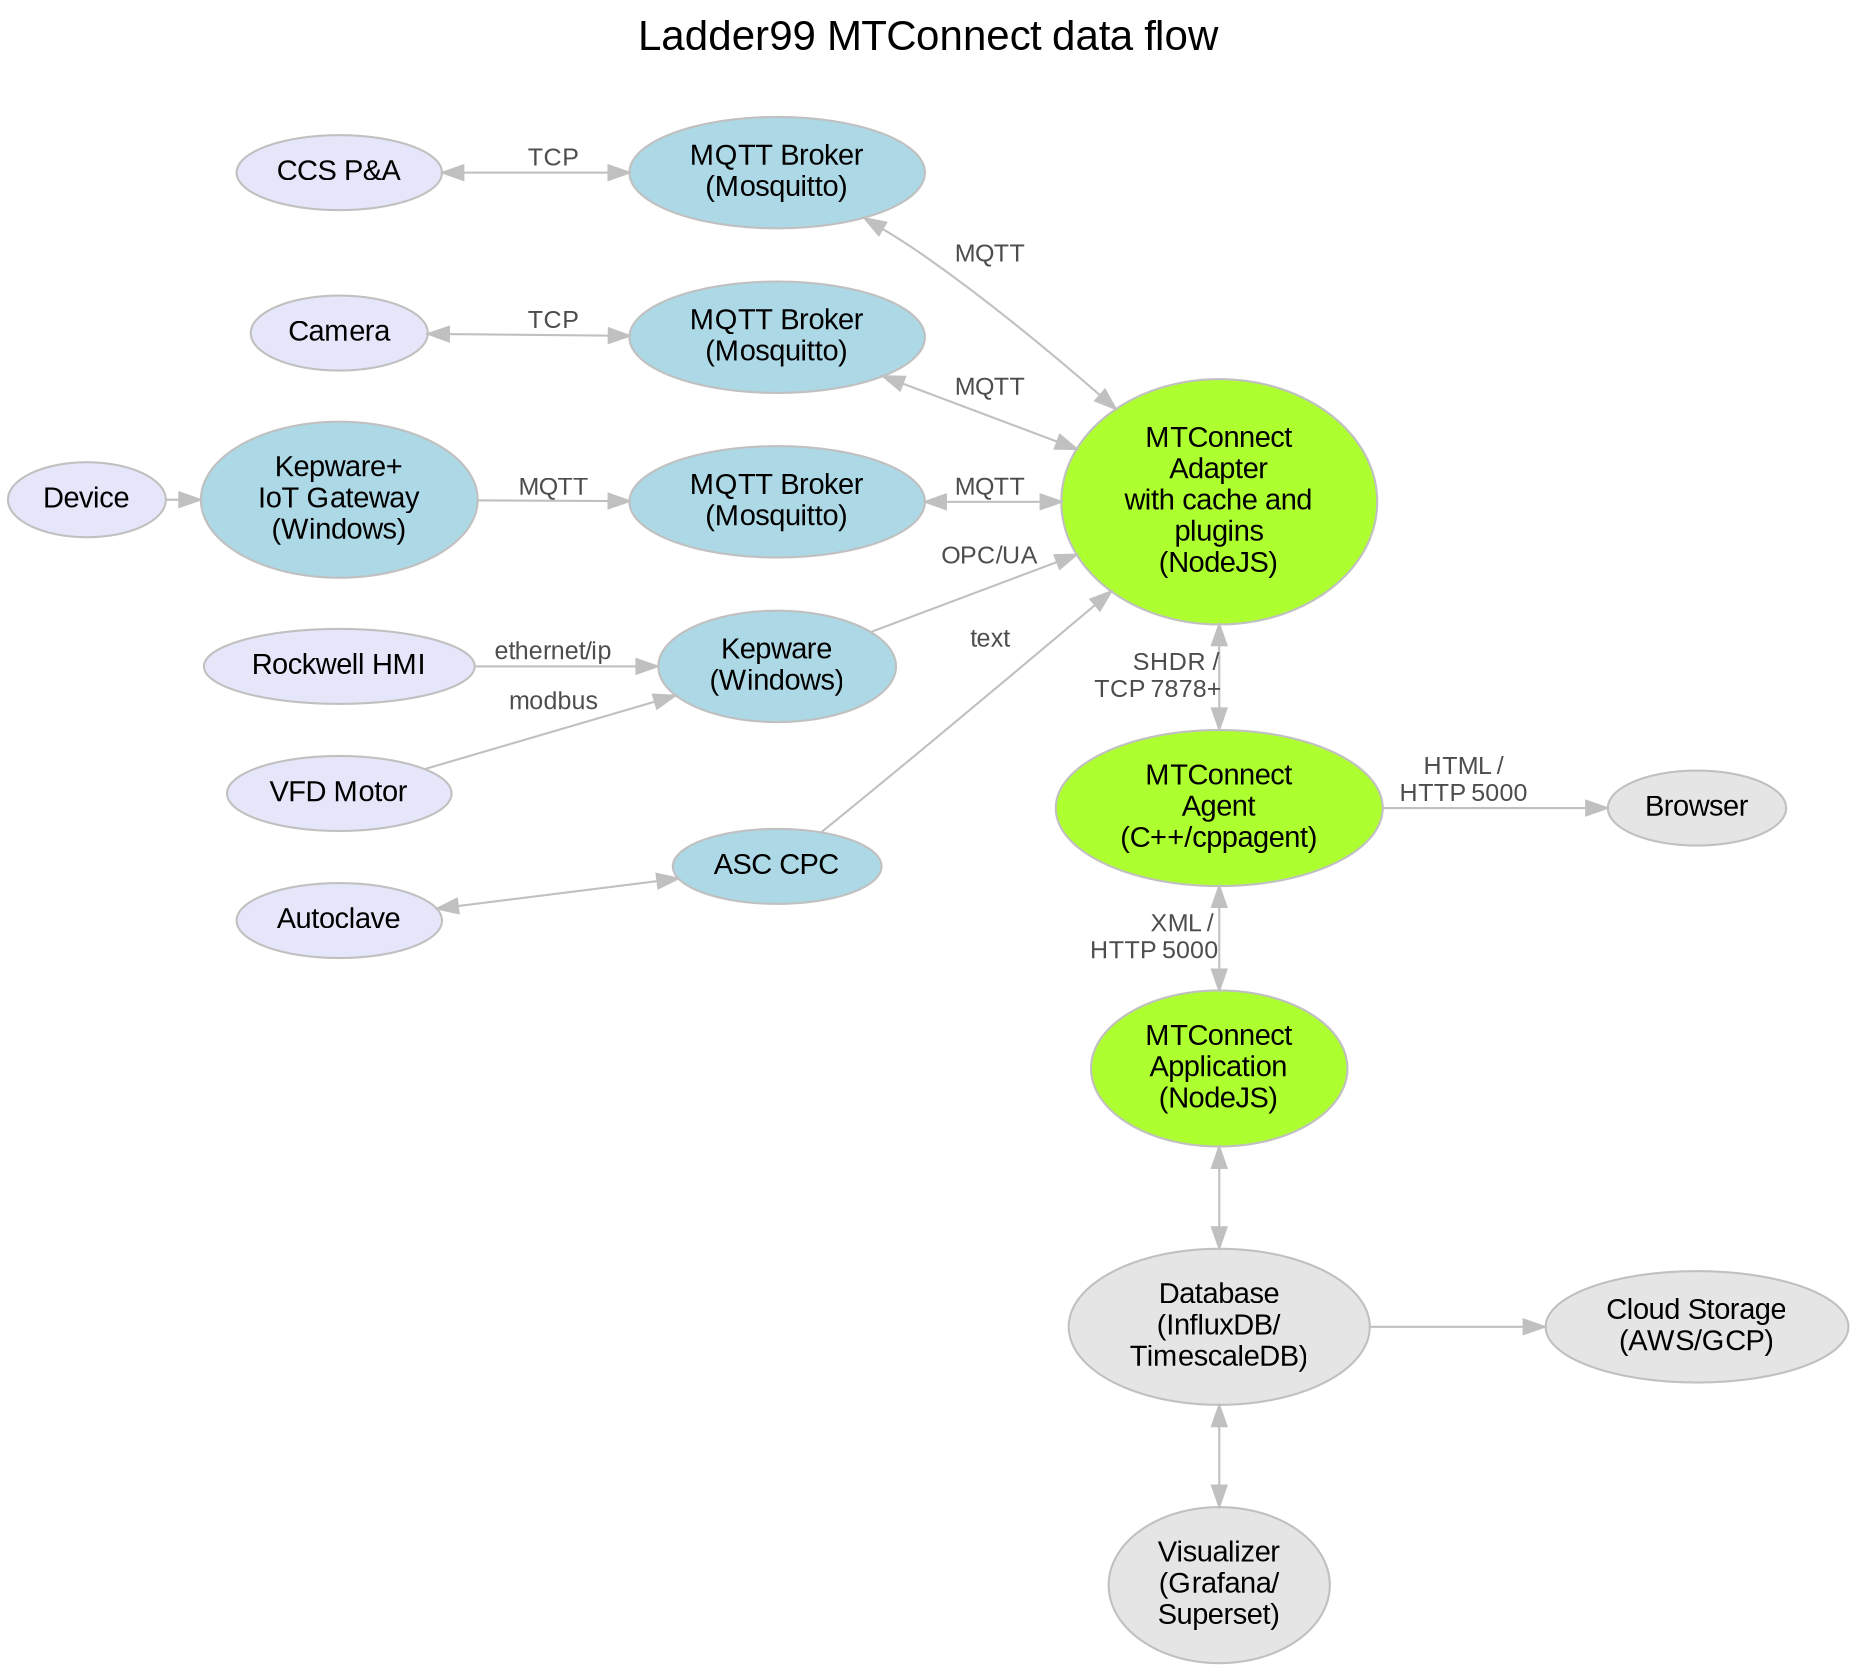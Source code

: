 // graphviz diagram
// colors https://www.graphviz.org/doc/info/colors.html

digraph "ladder99-mtconnect" {

  //------------------------------------------------------------------------
  // styles
  //------------------------------------------------------------------------

  graph [ label="Ladder99 MTConnect data flow\n ", color=lightgray; ];
  graph [ fontsize=20 ];
  graph [ labelloc=t ];
  graph [ ranksep=0.2 ];
  graph [ nodesep=0.35 ];
  graph [ rankdir=LR; ] // left-to-right
  graph [ fontname=arial ];

  node [ color=gray, fillcolor=white, style=filled ];
  node [ fontname=arial ];

  edge [ color=gray ];
  edge [ fontsize=12, fontcolor=gray30 ];
  edge [ fontname=arial ];


  //------------------------------------------------------------------------
  // nodes
  //------------------------------------------------------------------------

  // devices
  PA [ fillcolor=lavender, label="CCS P&A" ];
  HMI [ fillcolor=lavender, label="Rockwell HMI" ];
  Motor [ fillcolor=lavender, label="VFD Motor" ];
  OldMachine3 [ fillcolor=lavender, label="Device" ];
  Camera [ fillcolor=lavender, label="Camera" ];
  Autoclave [ fillcolor=lavender, label="Autoclave" ];
  // OldMachine1 [ fillcolor=lavender, label="Old Machine 1" ];

  // intermediaries
  Broker1 [ fillcolor=lightblue, label="MQTT Broker\n(Mosquitto)" ];
  Broker3 [ fillcolor=lightblue, label="MQTT Broker\n(Mosquitto)" ];
  Broker4 [ fillcolor=lightblue, label="MQTT Broker\n(Mosquitto)" ];
  Kepware1 [ fillcolor=lightblue, label="Kepware\n(Windows)"];
  Kepware2 [ fillcolor=lightblue, label="Kepware+\nIoT Gateway\n(Windows)"];
  CPC [ fillcolor=lightblue, label="ASC CPC" ];
  // PLC4X [ fillcolor=lightblue, label="PLC4X\n(Java)" ];

  // mtconnect
  Adapter [ fillcolor=greenyellow, label="MTConnect\nAdapter\nwith cache and\nplugins\n(NodeJS)" ];
  Agent [ fillcolor=greenyellow, label="MTConnect\nAgent\n(C++/cppagent)" ];
  Application [ fillcolor=greenyellow, label="MTConnect\nApplication\n(NodeJS)" ];

  // diode
  // DiodeSender [ label="Diode Sender\n(Java+RabbitMQ)" ];
  // DiodeReceiver [ label="Diode Receiver\n(Java+RabbitMQ)" ];

  // applications
  Database [ fillcolor=gray90, label="Database\n(InfluxDB/\nTimescaleDB)" ];
  Visualizer [ fillcolor=gray90, label="Visualizer\n(Grafana/\nSuperset)" ];
  Cloud [ fillcolor=gray90, label="Cloud Storage\n(AWS/GCP)" ];
  Browser [ fillcolor=gray90 ];
  // LOI [ fillcolor=gray90, label="LOI\n(SvelteJS)" ];

  // users
  // Admin [ fillcolor=lightyellow ];
  // Operator [ fillcolor=lightyellow ];


  //------------------------------------------------------------------------
  // edges
  //------------------------------------------------------------------------

  PA -> Broker1 [ label="  TCP  ", dir=both ];
  Camera -> Broker3 [ label="  TCP  ", dir=both ];
  Autoclave -> CPC [ dir=both ];
  Broker1 -> Adapter [ label="MQTT", dir=both ];
  Broker3 -> Adapter [ label="MQTT", dir=both ];
  Broker4 -> Adapter [ label="MQTT", dir=both ];
  // OldMachine1 -> PLC4X; // [ label="proprietary\nprotocol" ];
  // PLC4X -> Broker3 [ label="" ];
  HMI -> Kepware1 [ label="ethernet/ip" ];
  Motor -> Kepware1 [ label="modbus" ];
  Kepware1 -> Adapter [ label="OPC/UA" ];
  // Kepware2 -> Gateway;
  CPC -> Adapter [ label="text" ];
  // Gateway -> Broker4 [ label="MQTT" ];
  OldMachine3 -> Kepware2;
  Kepware2 -> Broker4 [ label="MQTT" ];
  Adapter -> Agent [ label="SHDR /   \nTCP 7878+         ", dir=both ];
  // Adapter -> DiodeSender [ label="SHDR /   \nTCP 7878      ", dir=both, style=dotted ];
  // DiodeSender -> DiodeReceiver [ label="UDP    ", style=dotted ];
  // DiodeReceiver -> Agent [ label="SHDR /    \nTCP 7878        ", style=dotted ];
  Agent -> Application [ dir=both; label="XML / \nHTTP 5000          " ];
  Agent -> Browser [ label="HTML /\nHTTP 5000" ];
  Application -> Database [ dir=both ];
  Database -> Visualizer [ dir=both ];
  Database -> Cloud;
  // Visualizer -> Admin [ dir=both ];
  // Application -> LOI;
  // LOI -> Operator;


  //------------------------------------------------------------------------
  // ranks
  //------------------------------------------------------------------------

  { rank=same; Adapter Agent Application Database Visualizer };
  // { rank=same; DiodeSender DiodeReceiver Cloud Admin };
  // { rank=same; Cloud Admin };
}
